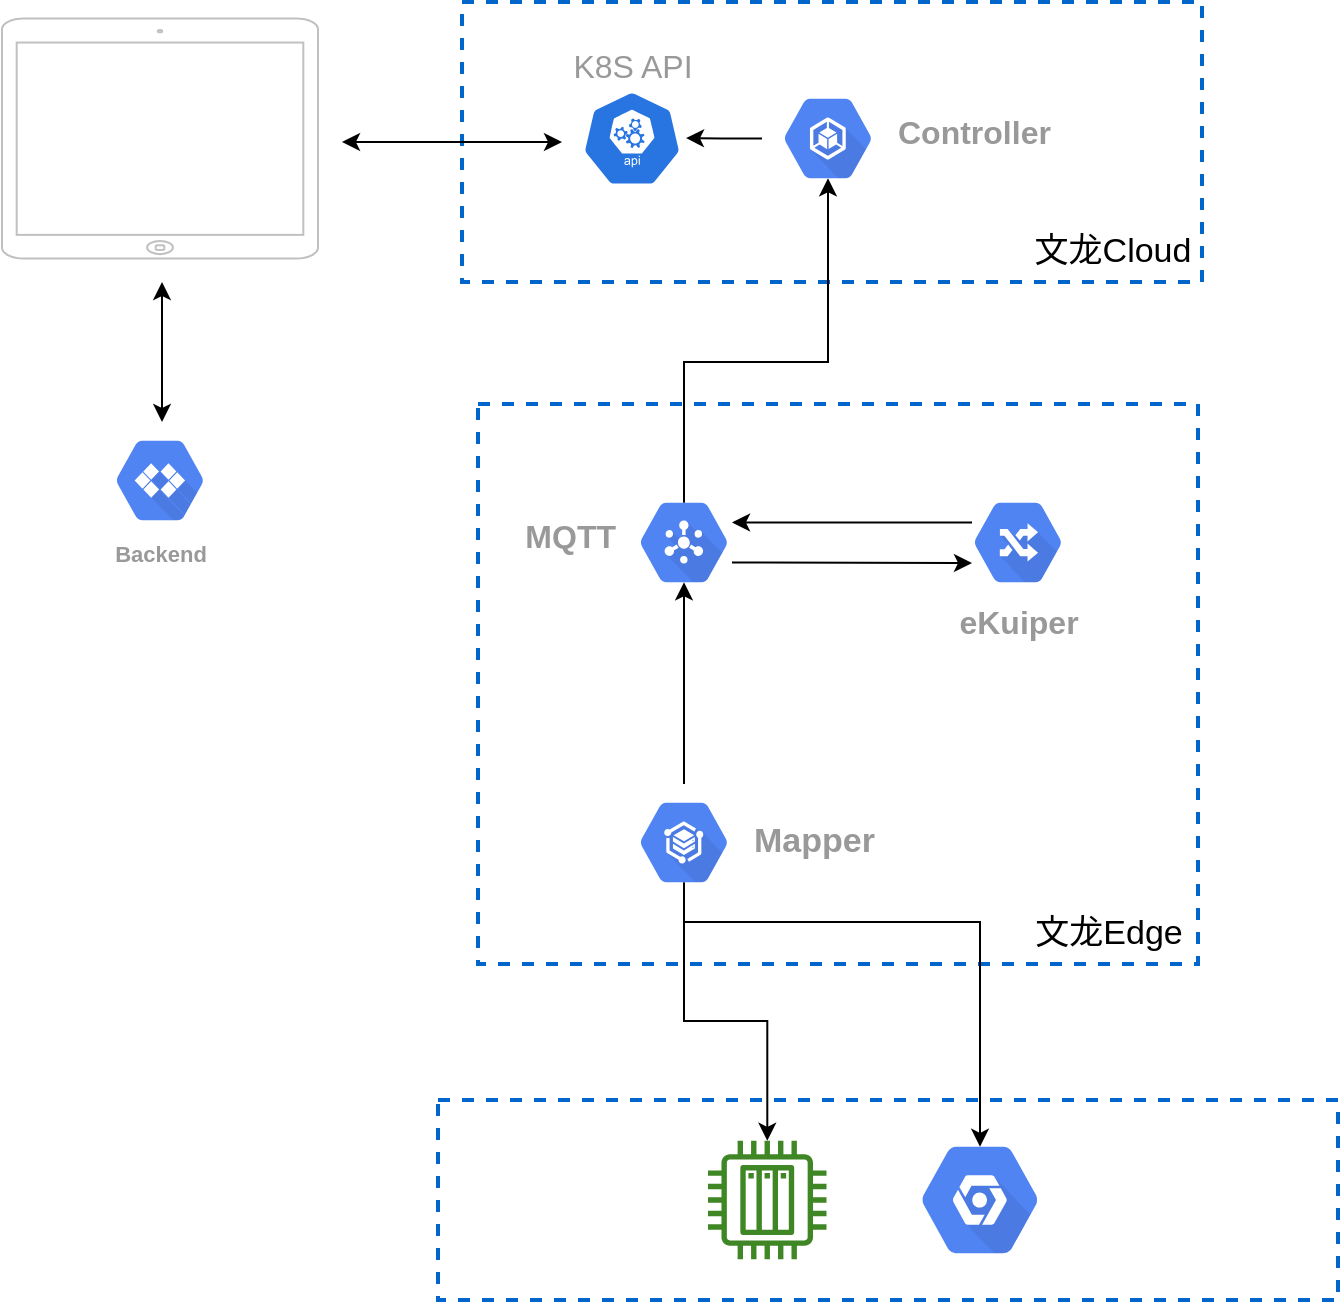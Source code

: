 <mxfile version="17.4.0" type="github">
  <diagram id="zT0z7deW9zbpUbL_V8_a" name="Page-1">
    <mxGraphModel dx="1422" dy="793" grid="1" gridSize="10" guides="1" tooltips="1" connect="1" arrows="1" fold="1" page="1" pageScale="1" pageWidth="850" pageHeight="1100" math="0" shadow="0">
      <root>
        <mxCell id="0" />
        <mxCell id="1" parent="0" />
        <mxCell id="trmlIRWiQld7et1Ec-D3-26" value="" style="whiteSpace=wrap;html=1;dashed=1;fontSize=16;fontColor=#999999;strokeColor=#0066CC;strokeWidth=2;" vertex="1" parent="1">
          <mxGeometry x="274" y="689" width="450" height="100" as="geometry" />
        </mxCell>
        <mxCell id="trmlIRWiQld7et1Ec-D3-25" value="" style="whiteSpace=wrap;html=1;dashed=1;fontSize=16;strokeColor=#0066CC;strokeWidth=2;" vertex="1" parent="1">
          <mxGeometry x="286" y="140" width="370" height="140" as="geometry" />
        </mxCell>
        <mxCell id="trmlIRWiQld7et1Ec-D3-11" value="" style="whiteSpace=wrap;html=1;fontSize=17;dashed=1;strokeWidth=2;strokeColor=#0066CC;" vertex="1" parent="1">
          <mxGeometry x="294" y="341" width="360" height="280" as="geometry" />
        </mxCell>
        <mxCell id="trmlIRWiQld7et1Ec-D3-30" style="edgeStyle=orthogonalEdgeStyle;rounded=0;orthogonalLoop=1;jettySize=auto;html=1;entryX=0.5;entryY=0.84;entryDx=0;entryDy=0;entryPerimeter=0;fontSize=16;fontColor=#999999;exitX=0.5;exitY=0.16;exitDx=0;exitDy=0;exitPerimeter=0;" edge="1" parent="1" source="trmlIRWiQld7et1Ec-D3-1" target="trmlIRWiQld7et1Ec-D3-15">
          <mxGeometry relative="1" as="geometry">
            <Array as="points">
              <mxPoint x="397" y="320" />
              <mxPoint x="469" y="320" />
            </Array>
          </mxGeometry>
        </mxCell>
        <mxCell id="trmlIRWiQld7et1Ec-D3-1" value="MQTT" style="sketch=0;html=1;fillColor=#5184F3;strokeColor=none;verticalAlign=middle;labelPosition=left;verticalLabelPosition=middle;align=right;spacingTop=-6;fontSize=16;fontStyle=1;fontColor=#999999;shape=mxgraph.gcp2.hexIcon;prIcon=cloud_pubsub" vertex="1" parent="1">
          <mxGeometry x="364" y="381" width="66" height="58.5" as="geometry" />
        </mxCell>
        <mxCell id="trmlIRWiQld7et1Ec-D3-2" value="" style="sketch=0;html=1;fillColor=#5184F3;strokeColor=none;verticalAlign=top;labelPosition=center;verticalLabelPosition=bottom;align=center;spacingTop=-6;fontSize=11;fontStyle=1;fontColor=#999999;shape=mxgraph.gcp2.hexIcon;prIcon=placeholder" vertex="1" parent="1">
          <mxGeometry x="501" y="699.88" width="88" height="78.25" as="geometry" />
        </mxCell>
        <mxCell id="trmlIRWiQld7et1Ec-D3-6" style="edgeStyle=orthogonalEdgeStyle;rounded=0;orthogonalLoop=1;jettySize=auto;html=1;entryX=0.5;entryY=0.84;entryDx=0;entryDy=0;entryPerimeter=0;" edge="1" parent="1" source="trmlIRWiQld7et1Ec-D3-3" target="trmlIRWiQld7et1Ec-D3-1">
          <mxGeometry relative="1" as="geometry" />
        </mxCell>
        <mxCell id="trmlIRWiQld7et1Ec-D3-31" style="edgeStyle=orthogonalEdgeStyle;rounded=0;orthogonalLoop=1;jettySize=auto;html=1;fontSize=16;fontColor=#999999;exitX=0.5;exitY=0.84;exitDx=0;exitDy=0;exitPerimeter=0;" edge="1" parent="1" source="trmlIRWiQld7et1Ec-D3-3" target="trmlIRWiQld7et1Ec-D3-14">
          <mxGeometry relative="1" as="geometry" />
        </mxCell>
        <mxCell id="trmlIRWiQld7et1Ec-D3-35" style="edgeStyle=orthogonalEdgeStyle;rounded=0;orthogonalLoop=1;jettySize=auto;html=1;entryX=0.5;entryY=0.16;entryDx=0;entryDy=0;entryPerimeter=0;fontSize=16;fontColor=#999999;" edge="1" parent="1" source="trmlIRWiQld7et1Ec-D3-3" target="trmlIRWiQld7et1Ec-D3-2">
          <mxGeometry relative="1" as="geometry">
            <Array as="points">
              <mxPoint x="397" y="600" />
              <mxPoint x="545" y="600" />
            </Array>
          </mxGeometry>
        </mxCell>
        <mxCell id="trmlIRWiQld7et1Ec-D3-3" value="Mapper" style="sketch=0;html=1;fillColor=#5184F3;strokeColor=none;verticalAlign=middle;labelPosition=right;verticalLabelPosition=middle;align=left;spacingTop=0;fontSize=17;fontStyle=1;fontColor=#999999;shape=mxgraph.gcp2.hexIcon;prIcon=gke_on_prem;horizontal=1;" vertex="1" parent="1">
          <mxGeometry x="364" y="531" width="66" height="58.5" as="geometry" />
        </mxCell>
        <mxCell id="trmlIRWiQld7et1Ec-D3-7" value="eKuiper" style="sketch=0;html=1;fillColor=#5184F3;strokeColor=none;verticalAlign=top;labelPosition=center;verticalLabelPosition=bottom;align=center;spacingTop=-6;fontSize=16;fontStyle=1;fontColor=#999999;shape=mxgraph.gcp2.hexIcon;prIcon=cloud_routes" vertex="1" parent="1">
          <mxGeometry x="531" y="381" width="66" height="58.5" as="geometry" />
        </mxCell>
        <mxCell id="trmlIRWiQld7et1Ec-D3-8" value="" style="endArrow=classic;html=1;rounded=0;fontSize=17;" edge="1" parent="1">
          <mxGeometry width="50" height="50" relative="1" as="geometry">
            <mxPoint x="421" y="420.25" as="sourcePoint" />
            <mxPoint x="541" y="420.5" as="targetPoint" />
          </mxGeometry>
        </mxCell>
        <mxCell id="trmlIRWiQld7et1Ec-D3-9" value="" style="endArrow=classic;html=1;rounded=0;fontSize=17;" edge="1" parent="1">
          <mxGeometry width="50" height="50" relative="1" as="geometry">
            <mxPoint x="541" y="400.25" as="sourcePoint" />
            <mxPoint x="421" y="400.25" as="targetPoint" />
          </mxGeometry>
        </mxCell>
        <mxCell id="trmlIRWiQld7et1Ec-D3-12" value="文龙Edge" style="text;html=1;resizable=0;autosize=1;align=center;verticalAlign=middle;points=[];fillColor=none;strokeColor=none;rounded=0;dashed=1;fontSize=17;" vertex="1" parent="1">
          <mxGeometry x="564" y="591" width="90" height="30" as="geometry" />
        </mxCell>
        <mxCell id="trmlIRWiQld7et1Ec-D3-13" value="K8S API" style="sketch=0;html=1;dashed=0;whitespace=wrap;fillColor=#2875E2;strokeColor=#ffffff;points=[[0.005,0.63,0],[0.1,0.2,0],[0.9,0.2,0],[0.5,0,0],[0.995,0.63,0],[0.72,0.99,0],[0.5,1,0],[0.28,0.99,0]];shape=mxgraph.kubernetes.icon;prIcon=api;fontSize=16;labelPosition=center;verticalLabelPosition=top;align=center;verticalAlign=bottom;fontColor=#999999;" vertex="1" parent="1">
          <mxGeometry x="346" y="184.25" width="50" height="48" as="geometry" />
        </mxCell>
        <mxCell id="trmlIRWiQld7et1Ec-D3-14" value="" style="sketch=0;outlineConnect=0;fontColor=#232F3E;gradientColor=none;fillColor=#3F8624;strokeColor=none;dashed=0;verticalLabelPosition=bottom;verticalAlign=top;align=center;html=1;fontSize=12;fontStyle=0;aspect=fixed;pointerEvents=1;shape=mxgraph.aws4.iot_thing_plc;" vertex="1" parent="1">
          <mxGeometry x="409" y="709.38" width="59.25" height="59.25" as="geometry" />
        </mxCell>
        <mxCell id="trmlIRWiQld7et1Ec-D3-16" style="edgeStyle=orthogonalEdgeStyle;rounded=0;orthogonalLoop=1;jettySize=auto;html=1;entryX=1.04;entryY=0.495;entryDx=0;entryDy=0;entryPerimeter=0;fontSize=16;" edge="1" parent="1" source="trmlIRWiQld7et1Ec-D3-15" target="trmlIRWiQld7et1Ec-D3-13">
          <mxGeometry relative="1" as="geometry" />
        </mxCell>
        <mxCell id="trmlIRWiQld7et1Ec-D3-15" value="Controller" style="sketch=0;html=1;fillColor=#5184F3;strokeColor=none;verticalAlign=middle;labelPosition=right;verticalLabelPosition=middle;align=left;spacingTop=-6;fontSize=16;fontStyle=1;fontColor=#999999;shape=mxgraph.gcp2.hexIcon;prIcon=container_engine;dashed=1;" vertex="1" parent="1">
          <mxGeometry x="436" y="179" width="66" height="58.5" as="geometry" />
        </mxCell>
        <mxCell id="trmlIRWiQld7et1Ec-D3-17" value="" style="html=1;verticalLabelPosition=bottom;labelBackgroundColor=#ffffff;verticalAlign=top;shadow=0;dashed=0;strokeWidth=1;shape=mxgraph.ios7.misc.ipad7inch;strokeColor=#c0c0c0;fontSize=16;" vertex="1" parent="1">
          <mxGeometry x="56" y="148.25" width="158" height="120" as="geometry" />
        </mxCell>
        <mxCell id="trmlIRWiQld7et1Ec-D3-20" value="Backend" style="sketch=0;html=1;fillColor=#5184F3;strokeColor=none;verticalAlign=top;labelPosition=center;verticalLabelPosition=bottom;align=center;spacingTop=-6;fontSize=11;fontStyle=1;fontColor=#999999;shape=mxgraph.gcp2.hexIcon;prIcon=cloud_code;dashed=1;" vertex="1" parent="1">
          <mxGeometry x="102" y="350" width="66" height="58.5" as="geometry" />
        </mxCell>
        <mxCell id="trmlIRWiQld7et1Ec-D3-23" value="" style="endArrow=classic;startArrow=classic;html=1;rounded=0;fontSize=16;" edge="1" parent="1">
          <mxGeometry width="50" height="50" relative="1" as="geometry">
            <mxPoint x="226" y="210" as="sourcePoint" />
            <mxPoint x="336" y="210" as="targetPoint" />
          </mxGeometry>
        </mxCell>
        <mxCell id="trmlIRWiQld7et1Ec-D3-24" value="" style="endArrow=classic;startArrow=classic;html=1;rounded=0;fontSize=16;" edge="1" parent="1">
          <mxGeometry width="50" height="50" relative="1" as="geometry">
            <mxPoint x="136" y="350" as="sourcePoint" />
            <mxPoint x="136" y="280" as="targetPoint" />
          </mxGeometry>
        </mxCell>
        <mxCell id="trmlIRWiQld7et1Ec-D3-29" value="文龙Cloud" style="text;html=1;resizable=0;autosize=1;align=center;verticalAlign=middle;points=[];fillColor=none;strokeColor=none;rounded=0;dashed=1;fontSize=17;" vertex="1" parent="1">
          <mxGeometry x="566" y="250" width="90" height="30" as="geometry" />
        </mxCell>
      </root>
    </mxGraphModel>
  </diagram>
</mxfile>
